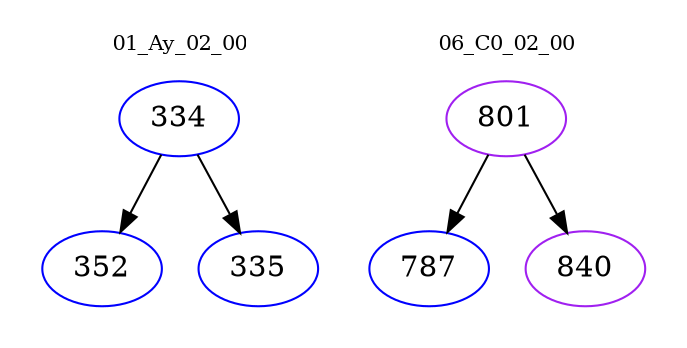 digraph{
subgraph cluster_0 {
color = white
label = "01_Ay_02_00";
fontsize=10;
T0_334 [label="334", color="blue"]
T0_334 -> T0_352 [color="black"]
T0_352 [label="352", color="blue"]
T0_334 -> T0_335 [color="black"]
T0_335 [label="335", color="blue"]
}
subgraph cluster_1 {
color = white
label = "06_C0_02_00";
fontsize=10;
T1_801 [label="801", color="purple"]
T1_801 -> T1_787 [color="black"]
T1_787 [label="787", color="blue"]
T1_801 -> T1_840 [color="black"]
T1_840 [label="840", color="purple"]
}
}
